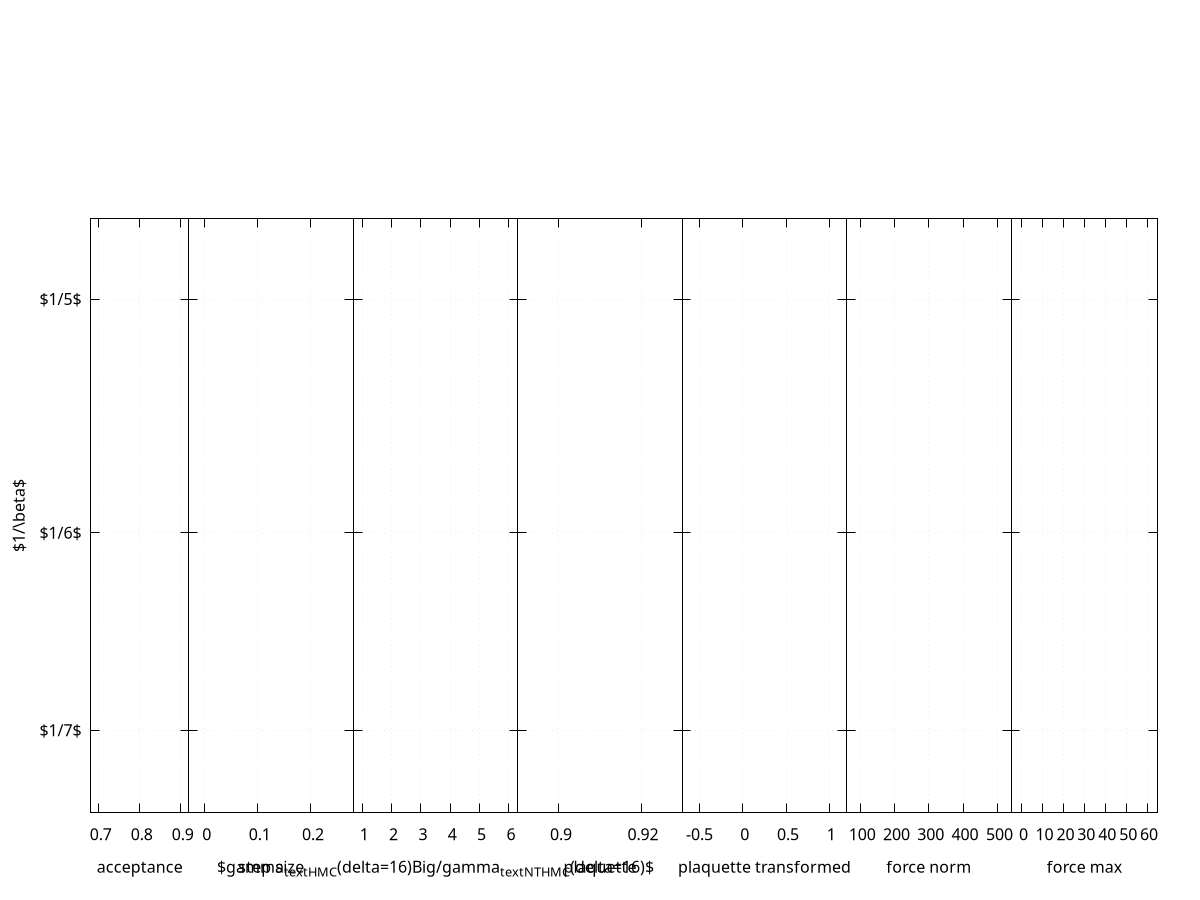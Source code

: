 set grid lc rgb '#a0a0a0'

set tmargin 10
set bmargin 4
set lmargin 10
set rmargin 0

set log y
set yrange [0.134:0.213]
set multiplot

figw=(1.0-0.04)/7.0    # excluding left & right margins
orig=0.0
orig_next=orig+figw+0.02    # left margin

set origin orig,0
set size orig_next-orig,1
orig=orig_next
orig_next=orig_next+figw

set key tmargin left Left reverse
set ytics ('$1/5$' 1./5, '$1/6$' 1./6, '$1/7$' 1./7)
set ylabel '$1/\beta$'
set xlabel 'acceptance'
set xrange [0.68:0.92]
set xtics 0.1
plot\
	"<grep -Ev '^(#|$)' ../../u1_2d/stats/s_hmc_l64_params_accept_post_train   |paste - - - -" u 8:(1./$2):10 w xerror t 'HMC',\
	"<grep -Ev '^(#|$)' ../../u1_2d/stats/s_nthmc_l64_b5_accept_post_train     |paste - - - -" u 8:(1./$2):10 w xerror t 'NTHMC trained at $\beta=5$',\
	"<grep -Ev '^(#|$)' ../../u1_2d/stats/s_nthmc_l64_b6_accept_post_train     |paste - - - -|head -n1;grep -Ev '^(#|$)' ../../u1_2d/stats/s_nthmc_l64_b6_startb6_accept_post_train     |paste - - - -|head -n1;grep -Ev '^(#|$)' ../../u1_2d/stats/s_nthmc_l64_b6_startb7_accept_post_train     |paste - - - -" u 8:(1./$2):10 w xerror t 'NTHMC trained at $\beta=6$',\
	"<grep -Ev '^(#|$)' ../../u1_2d/stats/s_nthmc_l64_b6_5cn8_5cn10_lr1e-5_accept_post_train |paste - - - -" u 8:(1./$2):10 w xerror t 'NTHMC$^\dag$ trained at $\beta=6$ with norm-8/-10 in loss',\
	"<grep -Ev '^(#|$)' ../../u1_2d/stats/s_fthmc_l64_b6_accept_post_train     |paste - - - -" u 8:(1./$2):10 w xerror t 'FTHMC w/ 2-step stout $c=0.04287$ from average of trained model at $\beta=6$',\
	"<grep -Ev '^(#|$)' ../../u1_2d/stats/s_fthmc_l64_b6_c14_accept_post_train |paste - - - -" u 8:(1./$2):10 w xerror t 'FTHMC w/ 2-step stout $c=0.14$',\
	"<grep -Ev '^(#|$)' ../../u1_2d/stats/s_fthmc_l64_b6_c26_accept_post_train |paste - - - -" u 8:(1./$2):10 w xerror t 'FTHMC w/ 2-step stout $c=0.26$'

set origin orig,0
set size orig_next-orig,1
orig=orig_next
orig_next=orig_next+figw

set lmargin 0

unset key
set ytics ('' 1./5, '' 1./6, '' 1./7)
unset ylabel
set xlabel 'step size'
set xrange [-0.03:0.28]
set xtics 0.1
plot\
	"<paste - - <../../u1_2d/stats/s_hmc_l64_params_stepsize_train   |awk '$2>=5&&$2<=7'" u 4:(1./$2) w lp t '',\
	"<paste - - <../../u1_2d/stats/s_nthmc_l64_b5_stepsize_train     |awk '$2>=5&&$2<=7'" u 4:(1./$2) w lp t '',\
	"<paste - - <../../u1_2d/stats/s_nthmc_l64_b6_stepsize_train     |awk '$2>=5&&$2<=5'; paste - - <../../u1_2d/stats/s_nthmc_l64_b6_startb6_stepsize_train     |awk '$2>=6&&$2<=6'; paste - - <../../u1_2d/stats/s_nthmc_l64_b6_startb7_stepsize_train     |awk '$2>=7&&$2<=7'" u 4:(1./$2) w lp t '',\
	"<paste - - <../../u1_2d/stats//s_nthmc_l64_b6_5cn8_5cn10_lr1e-5_stepsize_train |awk '$2>=5&&$2<=7'" u 4:(1./$2) w lp t '',\
	"<paste - - <../../u1_2d/stats/s_fthmc_l64_b6_stepsize_train     |awk '$2>=5&&$2<=7'" u 4:(1./$2) w lp t '',\
	"<paste - - <../../u1_2d/stats/s_fthmc_l64_b6_c14_stepsize_train |awk '$2>=5&&$2<=7'" u 4:(1./$2) w lp t '',\
	"<paste - - <../../u1_2d/stats/s_fthmc_l64_b6_c26_stepsize_train |awk '$2>=5&&$2<=7'" u 4:(1./$2) w lp t ''

set origin orig,0
set size orig_next-orig,1
orig=orig_next
orig_next=orig_next+figw

set xlabel '$\gamma_{\text{HMC}}(\delta=16)\Big/\gamma_{\text{NTHMC}}(\delta=16)$'
set xrange [0.7:6.3]
set xtics 1
plot\
	"<for b in 5 6 7;do ./get_dq2_hmc_scaled_b_v_d $b 64 4; ./get_dq2_hmc_scaled_b_v_d $b 64 4 s_nthmc_l64_b5;done|paste - -" u ($5/$2):(1./$1):($5/$2*sqrt(($3/$2)**2+($6/$5)**2)) w xerror lt 2 t '',\
	"<(./get_dq2_hmc_scaled_b_v_d 5 64 4; ./get_dq2_hmc_scaled_b_v_d 5 64 4 s_nthmc_l64_b6;./get_dq2_hmc_scaled_b_v_d 6 64 4; ./get_dq2_hmc_scaled_b_v_d 6 64 4 s_nthmc_l64_b6_startb6;./get_dq2_hmc_scaled_b_v_d 7 64 4; ./get_dq2_hmc_scaled_b_v_d 7 64 4 s_nthmc_l64_b6_startb7)|paste - -" u ($5/$2):(1./$1):($5/$2*sqrt(($3/$2)**2+($6/$5)**2)) w xerror lt 3 t '',\
	"<for b in 5 6 7;do ./get_dq2_hmc_scaled_b_v_d $b 64 4; ./get_dq2_hmc_scaled_b_v_d $b 64 4 s_nthmc_l64_b6_5cn8_5cn10_lr1e-5;done|paste - -" u ($5/$2):(1./$1):($5/$2*sqrt(($3/$2)**2+($6/$5)**2)) w xerror lt 4 t '',\
	"<for b in 5 6 7;do ./get_dq2_hmc_scaled_b_v_d $b 64 4; ./get_dq2_hmc_scaled_b_v_d $b 64 4 s_fthmc_l64_b6;done|paste - -" u ($5/$2):(1./$1):($5/$2*sqrt(($3/$2)**2+($6/$5)**2)) w xerror lt 5 t '',\
	"<for b in 5 6 7;do ./get_dq2_hmc_scaled_b_v_d $b 64 4; ./get_dq2_hmc_scaled_b_v_d $b 64 4 s_fthmc_l64_b6_c14;done|paste - -" u ($5/$2):(1./$1):($5/$2*sqrt(($3/$2)**2+($6/$5)**2)) w xerror lt 6 t '',\
	"<for b in 5 6 7;do ./get_dq2_hmc_scaled_b_v_d $b 64 4; ./get_dq2_hmc_scaled_b_v_d $b 64 4 s_fthmc_l64_b6_c26;done|paste - -" u ($5/$2):(1./$1):($5/$2*sqrt(($3/$2)**2+($6/$5)**2)) w xerror lt 7 t ''

set origin orig,0
set size orig_next-orig,1
orig=orig_next
orig_next=orig_next+figw

set xlabel 'plaquette'
set xrange [0.89:0.93]
set xtics 0.02
plot\
	"<grep -Ev '^(#|$)' ../../u1_2d/stats/s_hmc_l64_params_plaq_post_train   |paste - - - - - - - - -" u 8:(1./$2):10 w xerror t '',\
	"<grep -Ev '^(#|$)' ../../u1_2d/stats/s_nthmc_l64_b5_plaq_post_train     |paste - - - - - - - - -" u 8:(1./$2):10 w xerror t '',\
	"<grep -Ev '^(#|$)' ../../u1_2d/stats/s_nthmc_l64_b6_plaq_post_train     |paste - - - - - - - - -|head -n1;grep -Ev '^(#|$)' ../../u1_2d/stats/s_nthmc_l64_b6_startb6_plaq_post_train     |paste - - - - - - - - -|head -n1;grep -Ev '^(#|$)' ../../u1_2d/stats/s_nthmc_l64_b6_startb7_plaq_post_train     |paste - - - - - - - - -" u 8:(1./$2):10 w xerror t '',\
	"<grep -Ev '^(#|$)' ../../u1_2d/stats/s_nthmc_l64_b6_5cn8_5cn10_lr1e-5_plaq_post_train |paste - - - - - - - - -" u 8:(1./$2):10 w xerror t '',\
	"<grep -Ev '^(#|$)' ../../u1_2d/stats/s_fthmc_l64_b6_plaq_post_train     |paste - - - - - - - - -" u 8:(1./$2):10 w xerror t '',\
	"<grep -Ev '^(#|$)' ../../u1_2d/stats/s_fthmc_l64_b6_c14_plaq_post_train |paste - - - - - - - - -" u 8:(1./$2):10 w xerror t '',\
	"<grep -Ev '^(#|$)' ../../u1_2d/stats/s_fthmc_l64_b6_c26_plaq_post_train |paste - - - - - - - - -" u 8:(1./$2):10 w xerror t ''

set origin orig,0
set size orig_next-orig,1
orig=orig_next
orig_next=orig_next+figw

set xlabel 'plaquette transformed'
set xrange [-0.7:1.2]
set xtics 0.5
plot\
	"<grep -Ev '^(#|$)' ../../u1_2d/stats/s_hmc_l64_params_plaq_post_train   |paste - - - - - - - - -" u 20:(1./$2):22 w xerror t '',\
	"<grep -Ev '^(#|$)' ../../u1_2d/stats/s_nthmc_l64_b5_plaq_post_train     |paste - - - - - - - - -" u 20:(1./$2):22 w xerror t '',\
	"<grep -Ev '^(#|$)' ../../u1_2d/stats/s_nthmc_l64_b6_plaq_post_train     |paste - - - - - - - - -|head -n1;grep -Ev '^(#|$)' ../../u1_2d/stats/s_nthmc_l64_b6_startb6_plaq_post_train     |paste - - - - - - - - -|head -n1;grep -Ev '^(#|$)' ../../u1_2d/stats/s_nthmc_l64_b6_startb7_plaq_post_train     |paste - - - - - - - - -" u 20:(1./$2):22 w xerror t '',\
	"<grep -Ev '^(#|$)' ../../u1_2d/stats/s_nthmc_l64_b6_5cn8_5cn10_lr1e-5_plaq_post_train |paste - - - - - - - - -" u 20:(1./$2):22 w xerror t '',\
	"<grep -Ev '^(#|$)' ../../u1_2d/stats/s_fthmc_l64_b6_plaq_post_train     |paste - - - - - - - - -" u 20:(1./$2):22 w xerror t '',\
	"<grep -Ev '^(#|$)' ../../u1_2d/stats/s_fthmc_l64_b6_c14_plaq_post_train |paste - - - - - - - - -" u 20:(1./$2):22 w xerror t '',\
	"<grep -Ev '^(#|$)' ../../u1_2d/stats/s_fthmc_l64_b6_c26_plaq_post_train |paste - - - - - - - - -" u 20:(1./$2):22 w xerror t ''


set origin orig,0
set size orig_next-orig,1
orig=orig_next
orig_next=orig_next+figw

set xlabel 'force norm'
set xrange [60:540]
set xtics 100
plot\
	"<grep -Ev '^(#|$)' ../../u1_2d/stats/s_hmc_l64_params_force_post_train   |paste - - - - - - - - -" u 8:(1./$2):10 w xerror t '',\
	"<grep -Ev '^(#|$)' ../../u1_2d/stats/s_nthmc_l64_b5_force_post_train     |paste - - - - - - - - -" u 8:(1./$2):10 w xerror t '',\
	"<grep -Ev '^(#|$)' ../../u1_2d/stats/s_nthmc_l64_b6_force_post_train     |paste - - - - - - - - -|head -n1;grep -Ev '^(#|$)' ../../u1_2d/stats/s_nthmc_l64_b6_startb6_force_post_train     |paste - - - - - - - - -|head -n1;grep -Ev '^(#|$)' ../../u1_2d/stats/s_nthmc_l64_b6_startb7_force_post_train     |paste - - - - - - - - -" u 8:(1./$2):10 w xerror t '',\
	"<grep -Ev '^(#|$)' ../../u1_2d/stats/s_nthmc_l64_b6_5cn8_5cn10_lr1e-5_force_post_train |paste - - - - - - - - -" u 8:(1./$2):10 w xerror t '',\
	"<grep -Ev '^(#|$)' ../../u1_2d/stats/s_fthmc_l64_b6_force_post_train     |paste - - - - - - - - -" u 8:(1./$2):10 w xerror t '',\
	"<grep -Ev '^(#|$)' ../../u1_2d/stats/s_fthmc_l64_b6_c14_force_post_train |paste - - - - - - - - -" u 8:(1./$2):10 w xerror t '',\
	"<grep -Ev '^(#|$)' ../../u1_2d/stats/s_fthmc_l64_b6_c26_force_post_train |paste - - - - - - - - -" u 8:(1./$2):10 w xerror t ''

set origin orig,0
set size orig_next-orig,1
orig=orig_next
orig_next=1    # the last figure

set rmargin 2

set xlabel 'force max'
set xrange [-5:65]
set xtics 10
plot\
	"<grep -Ev '^(#|$)' ../../u1_2d/stats/s_hmc_l64_params_force_post_train   |paste - - - - - - - - -" u 20:(1./$2):22 w xerror t '',\
	"<grep -Ev '^(#|$)' ../../u1_2d/stats/s_nthmc_l64_b5_force_post_train     |paste - - - - - - - - -" u 20:(1./$2):22 w xerror t '',\
	"<grep -Ev '^(#|$)' ../../u1_2d/stats/s_nthmc_l64_b6_force_post_train     |paste - - - - - - - - -|head -n1;grep -Ev '^(#|$)' ../../u1_2d/stats/s_nthmc_l64_b6_startb6_force_post_train     |paste - - - - - - - - -|head -n1;grep -Ev '^(#|$)' ../../u1_2d/stats/s_nthmc_l64_b6_startb7_force_post_train     |paste - - - - - - - - -" u 20:(1./$2):22 w xerror t '',\
	"<grep -Ev '^(#|$)' ../../u1_2d/stats/s_nthmc_l64_b6_5cn8_5cn10_lr1e-5_force_post_train |paste - - - - - - - - -" u 20:(1./$2):22 w xerror t '',\
	"<grep -Ev '^(#|$)' ../../u1_2d/stats/s_fthmc_l64_b6_force_post_train     |paste - - - - - - - - -" u 20:(1./$2):22 w xerror t '',\
	"<grep -Ev '^(#|$)' ../../u1_2d/stats/s_fthmc_l64_b6_c14_force_post_train |paste - - - - - - - - -" u 20:(1./$2):22 w xerror t '',\
	"<grep -Ev '^(#|$)' ../../u1_2d/stats/s_fthmc_l64_b6_c26_force_post_train |paste - - - - - - - - -" u 20:(1./$2):22 w xerror t ''

unset multiplot
